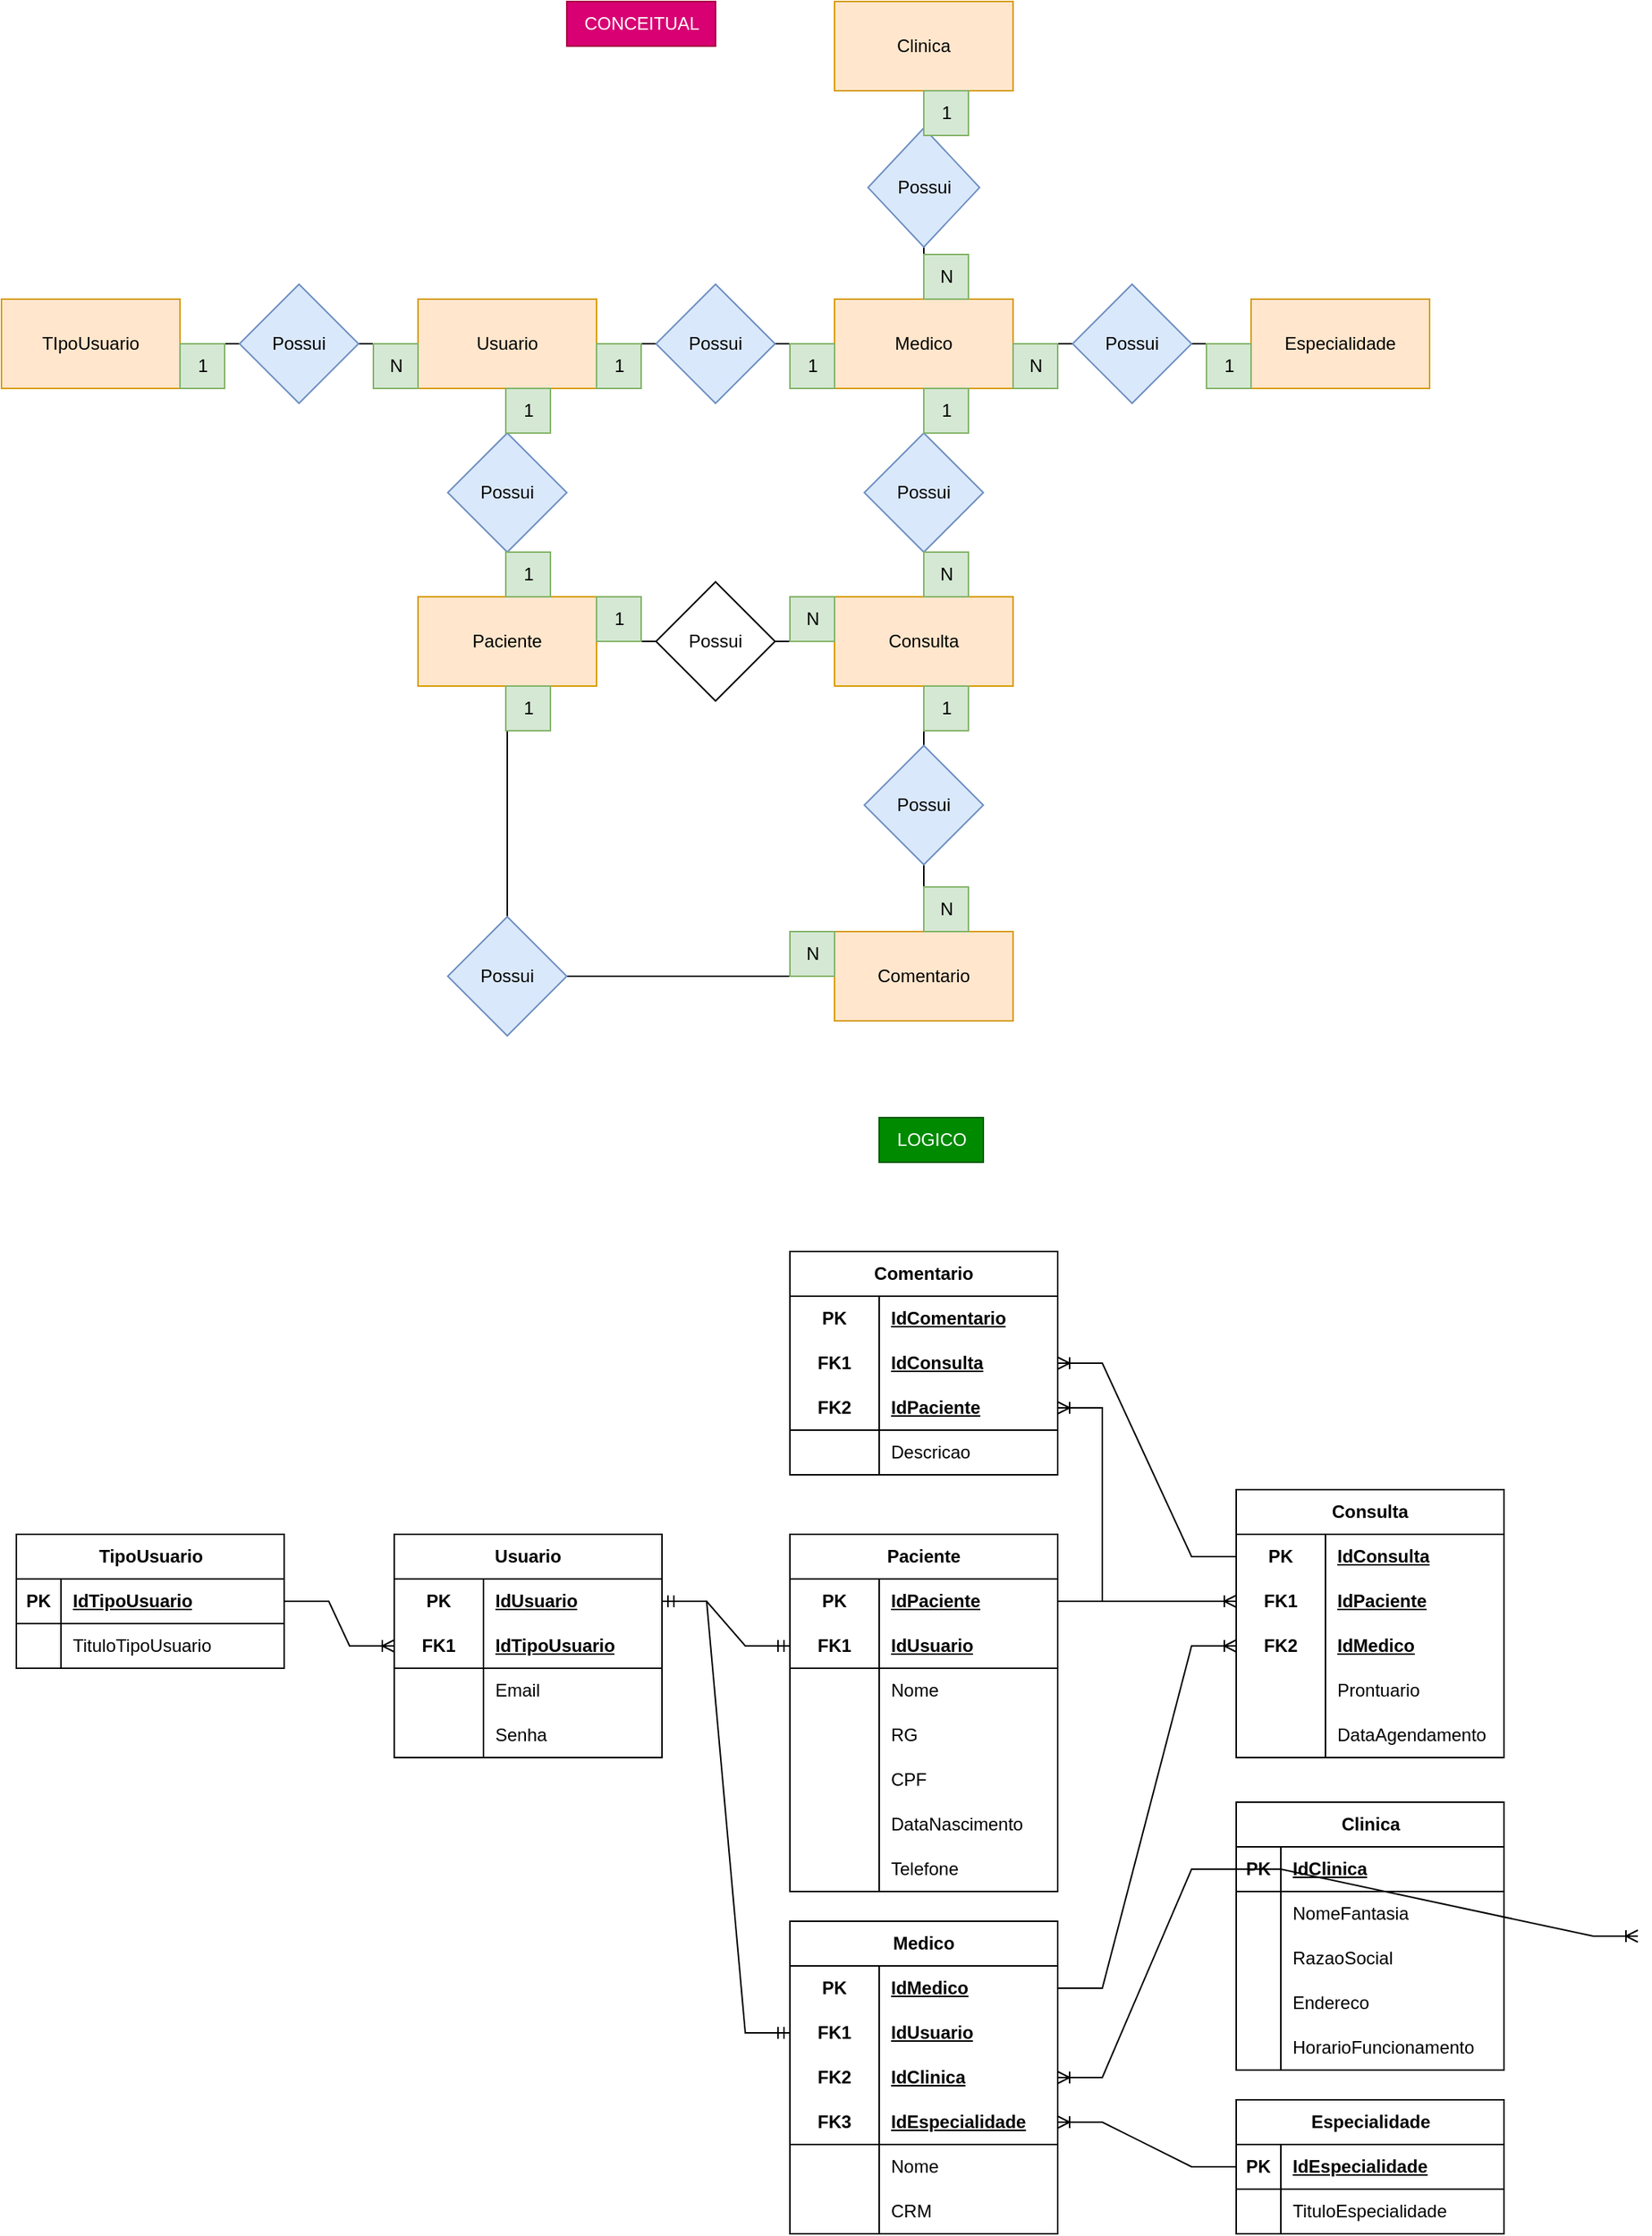<mxfile version="21.6.8" type="device">
  <diagram name="Página-1" id="iW3i21RvqbRqalGykNa-">
    <mxGraphModel dx="1500" dy="820" grid="1" gridSize="10" guides="1" tooltips="1" connect="1" arrows="1" fold="1" page="1" pageScale="1" pageWidth="827" pageHeight="1169" math="0" shadow="0">
      <root>
        <mxCell id="0" />
        <mxCell id="1" parent="0" />
        <mxCell id="Y1zdKVdJGM-TWeNkToEE-37" style="edgeStyle=orthogonalEdgeStyle;rounded=0;orthogonalLoop=1;jettySize=auto;html=1;entryX=0.5;entryY=1;entryDx=0;entryDy=0;endArrow=none;endFill=0;" edge="1" parent="1" source="xpjFF4e3kt1k_ubN1sNV-1" target="Y1zdKVdJGM-TWeNkToEE-33">
          <mxGeometry relative="1" as="geometry" />
        </mxCell>
        <mxCell id="xpjFF4e3kt1k_ubN1sNV-1" value="Comentario" style="rounded=0;whiteSpace=wrap;html=1;fillColor=#ffe6cc;strokeColor=#d79b00;" parent="1" vertex="1">
          <mxGeometry x="570" y="625" width="120" height="60" as="geometry" />
        </mxCell>
        <mxCell id="Y1zdKVdJGM-TWeNkToEE-45" style="edgeStyle=orthogonalEdgeStyle;rounded=0;orthogonalLoop=1;jettySize=auto;html=1;entryX=0.5;entryY=1;entryDx=0;entryDy=0;endArrow=none;endFill=0;" edge="1" parent="1" source="xpjFF4e3kt1k_ubN1sNV-4" target="Y1zdKVdJGM-TWeNkToEE-13">
          <mxGeometry relative="1" as="geometry" />
        </mxCell>
        <mxCell id="xpjFF4e3kt1k_ubN1sNV-4" value="Consulta" style="rounded=0;whiteSpace=wrap;html=1;fillColor=#ffe6cc;strokeColor=#d79b00;" parent="1" vertex="1">
          <mxGeometry x="570" y="400" width="120" height="60" as="geometry" />
        </mxCell>
        <mxCell id="xpjFF4e3kt1k_ubN1sNV-5" value="Especialidade" style="rounded=0;whiteSpace=wrap;html=1;fillColor=#ffe6cc;strokeColor=#d79b00;" parent="1" vertex="1">
          <mxGeometry x="850" y="200" width="120" height="60" as="geometry" />
        </mxCell>
        <mxCell id="xpjFF4e3kt1k_ubN1sNV-6" value="Clinica" style="rounded=0;whiteSpace=wrap;html=1;fillColor=#ffe6cc;strokeColor=#d79b00;" parent="1" vertex="1">
          <mxGeometry x="570" width="120" height="60" as="geometry" />
        </mxCell>
        <mxCell id="Y1zdKVdJGM-TWeNkToEE-40" style="edgeStyle=orthogonalEdgeStyle;rounded=0;orthogonalLoop=1;jettySize=auto;html=1;endArrow=none;endFill=0;" edge="1" parent="1" source="Y1zdKVdJGM-TWeNkToEE-1" target="Y1zdKVdJGM-TWeNkToEE-39">
          <mxGeometry relative="1" as="geometry" />
        </mxCell>
        <mxCell id="Y1zdKVdJGM-TWeNkToEE-1" value="Paciente" style="rounded=0;whiteSpace=wrap;html=1;fillColor=#ffe6cc;strokeColor=#d79b00;" vertex="1" parent="1">
          <mxGeometry x="290" y="400" width="120" height="60" as="geometry" />
        </mxCell>
        <mxCell id="Y1zdKVdJGM-TWeNkToEE-23" style="edgeStyle=orthogonalEdgeStyle;rounded=0;orthogonalLoop=1;jettySize=auto;html=1;entryX=0;entryY=0.5;entryDx=0;entryDy=0;endArrow=none;endFill=0;" edge="1" parent="1" source="Y1zdKVdJGM-TWeNkToEE-2" target="Y1zdKVdJGM-TWeNkToEE-14">
          <mxGeometry relative="1" as="geometry" />
        </mxCell>
        <mxCell id="Y1zdKVdJGM-TWeNkToEE-26" style="edgeStyle=orthogonalEdgeStyle;rounded=0;orthogonalLoop=1;jettySize=auto;html=1;endArrow=none;endFill=0;" edge="1" parent="1" source="Y1zdKVdJGM-TWeNkToEE-2" target="Y1zdKVdJGM-TWeNkToEE-13">
          <mxGeometry relative="1" as="geometry" />
        </mxCell>
        <mxCell id="Y1zdKVdJGM-TWeNkToEE-2" value="Medico" style="rounded=0;whiteSpace=wrap;html=1;fillColor=#ffe6cc;strokeColor=#d79b00;" vertex="1" parent="1">
          <mxGeometry x="570" y="200" width="120" height="60" as="geometry" />
        </mxCell>
        <mxCell id="Y1zdKVdJGM-TWeNkToEE-21" style="edgeStyle=orthogonalEdgeStyle;rounded=0;orthogonalLoop=1;jettySize=auto;html=1;entryX=0;entryY=0.5;entryDx=0;entryDy=0;endArrow=none;endFill=0;" edge="1" parent="1" source="Y1zdKVdJGM-TWeNkToEE-3" target="Y1zdKVdJGM-TWeNkToEE-5">
          <mxGeometry relative="1" as="geometry" />
        </mxCell>
        <mxCell id="Y1zdKVdJGM-TWeNkToEE-3" value="TIpoUsuario" style="rounded=0;whiteSpace=wrap;html=1;fillColor=#ffe6cc;strokeColor=#d79b00;" vertex="1" parent="1">
          <mxGeometry x="10" y="200" width="120" height="60" as="geometry" />
        </mxCell>
        <mxCell id="Y1zdKVdJGM-TWeNkToEE-16" style="edgeStyle=orthogonalEdgeStyle;rounded=0;orthogonalLoop=1;jettySize=auto;html=1;endArrow=none;endFill=0;" edge="1" parent="1" source="Y1zdKVdJGM-TWeNkToEE-4" target="Y1zdKVdJGM-TWeNkToEE-11">
          <mxGeometry relative="1" as="geometry" />
        </mxCell>
        <mxCell id="Y1zdKVdJGM-TWeNkToEE-17" style="edgeStyle=orthogonalEdgeStyle;rounded=0;orthogonalLoop=1;jettySize=auto;html=1;entryX=0;entryY=0.5;entryDx=0;entryDy=0;endArrow=none;endFill=0;" edge="1" parent="1" source="Y1zdKVdJGM-TWeNkToEE-4" target="Y1zdKVdJGM-TWeNkToEE-8">
          <mxGeometry relative="1" as="geometry" />
        </mxCell>
        <mxCell id="Y1zdKVdJGM-TWeNkToEE-18" style="edgeStyle=orthogonalEdgeStyle;rounded=0;orthogonalLoop=1;jettySize=auto;html=1;endArrow=none;endFill=0;" edge="1" parent="1" source="Y1zdKVdJGM-TWeNkToEE-4" target="Y1zdKVdJGM-TWeNkToEE-5">
          <mxGeometry relative="1" as="geometry" />
        </mxCell>
        <mxCell id="Y1zdKVdJGM-TWeNkToEE-4" value="Usuario" style="rounded=0;whiteSpace=wrap;html=1;fillColor=#ffe6cc;strokeColor=#d79b00;" vertex="1" parent="1">
          <mxGeometry x="290" y="200" width="120" height="60" as="geometry" />
        </mxCell>
        <mxCell id="Y1zdKVdJGM-TWeNkToEE-5" value="Possui" style="rhombus;whiteSpace=wrap;html=1;fillColor=#dae8fc;strokeColor=#6c8ebf;" vertex="1" parent="1">
          <mxGeometry x="170" y="190" width="80" height="80" as="geometry" />
        </mxCell>
        <mxCell id="Y1zdKVdJGM-TWeNkToEE-22" style="edgeStyle=orthogonalEdgeStyle;rounded=0;orthogonalLoop=1;jettySize=auto;html=1;endArrow=none;endFill=0;" edge="1" parent="1" source="Y1zdKVdJGM-TWeNkToEE-8" target="Y1zdKVdJGM-TWeNkToEE-2">
          <mxGeometry relative="1" as="geometry" />
        </mxCell>
        <mxCell id="Y1zdKVdJGM-TWeNkToEE-8" value="Possui" style="rhombus;whiteSpace=wrap;html=1;fillColor=#dae8fc;strokeColor=#6c8ebf;" vertex="1" parent="1">
          <mxGeometry x="450" y="190" width="80" height="80" as="geometry" />
        </mxCell>
        <mxCell id="Y1zdKVdJGM-TWeNkToEE-28" style="edgeStyle=orthogonalEdgeStyle;rounded=0;orthogonalLoop=1;jettySize=auto;html=1;entryX=0.5;entryY=0;entryDx=0;entryDy=0;endArrow=none;endFill=0;" edge="1" parent="1" source="Y1zdKVdJGM-TWeNkToEE-11" target="Y1zdKVdJGM-TWeNkToEE-1">
          <mxGeometry relative="1" as="geometry" />
        </mxCell>
        <mxCell id="Y1zdKVdJGM-TWeNkToEE-11" value="Possui" style="rhombus;whiteSpace=wrap;html=1;fillColor=#dae8fc;strokeColor=#6c8ebf;" vertex="1" parent="1">
          <mxGeometry x="310" y="290" width="80" height="80" as="geometry" />
        </mxCell>
        <mxCell id="Y1zdKVdJGM-TWeNkToEE-13" value="Possui" style="rhombus;whiteSpace=wrap;html=1;fillColor=#dae8fc;strokeColor=#6c8ebf;" vertex="1" parent="1">
          <mxGeometry x="590" y="290" width="80" height="80" as="geometry" />
        </mxCell>
        <mxCell id="Y1zdKVdJGM-TWeNkToEE-24" style="edgeStyle=orthogonalEdgeStyle;rounded=0;orthogonalLoop=1;jettySize=auto;html=1;endArrow=none;endFill=0;" edge="1" parent="1" source="Y1zdKVdJGM-TWeNkToEE-14" target="xpjFF4e3kt1k_ubN1sNV-5">
          <mxGeometry relative="1" as="geometry" />
        </mxCell>
        <mxCell id="Y1zdKVdJGM-TWeNkToEE-14" value="Possui" style="rhombus;whiteSpace=wrap;html=1;fillColor=#dae8fc;strokeColor=#6c8ebf;" vertex="1" parent="1">
          <mxGeometry x="730" y="190" width="80" height="80" as="geometry" />
        </mxCell>
        <mxCell id="Y1zdKVdJGM-TWeNkToEE-34" style="edgeStyle=orthogonalEdgeStyle;rounded=0;orthogonalLoop=1;jettySize=auto;html=1;entryX=0.5;entryY=1;entryDx=0;entryDy=0;endArrow=none;endFill=0;" edge="1" parent="1" source="Y1zdKVdJGM-TWeNkToEE-15" target="Y1zdKVdJGM-TWeNkToEE-1">
          <mxGeometry relative="1" as="geometry" />
        </mxCell>
        <mxCell id="Y1zdKVdJGM-TWeNkToEE-36" style="edgeStyle=orthogonalEdgeStyle;rounded=0;orthogonalLoop=1;jettySize=auto;html=1;entryX=0;entryY=0.5;entryDx=0;entryDy=0;endArrow=none;endFill=0;" edge="1" parent="1" source="Y1zdKVdJGM-TWeNkToEE-15" target="xpjFF4e3kt1k_ubN1sNV-1">
          <mxGeometry relative="1" as="geometry" />
        </mxCell>
        <mxCell id="Y1zdKVdJGM-TWeNkToEE-15" value="Possui" style="rhombus;whiteSpace=wrap;html=1;fillColor=#dae8fc;strokeColor=#6c8ebf;" vertex="1" parent="1">
          <mxGeometry x="310" y="615" width="80" height="80" as="geometry" />
        </mxCell>
        <mxCell id="Y1zdKVdJGM-TWeNkToEE-268" style="edgeStyle=orthogonalEdgeStyle;rounded=0;orthogonalLoop=1;jettySize=auto;html=1;entryX=0.5;entryY=1;entryDx=0;entryDy=0;endArrow=none;endFill=0;" edge="1" parent="1" source="Y1zdKVdJGM-TWeNkToEE-27" target="xpjFF4e3kt1k_ubN1sNV-6">
          <mxGeometry relative="1" as="geometry" />
        </mxCell>
        <mxCell id="Y1zdKVdJGM-TWeNkToEE-269" style="edgeStyle=orthogonalEdgeStyle;rounded=0;orthogonalLoop=1;jettySize=auto;html=1;entryX=0.5;entryY=0;entryDx=0;entryDy=0;endArrow=none;endFill=0;" edge="1" parent="1" source="Y1zdKVdJGM-TWeNkToEE-27" target="Y1zdKVdJGM-TWeNkToEE-2">
          <mxGeometry relative="1" as="geometry" />
        </mxCell>
        <mxCell id="Y1zdKVdJGM-TWeNkToEE-27" value="Possui" style="rhombus;whiteSpace=wrap;html=1;fillColor=#dae8fc;strokeColor=#6c8ebf;" vertex="1" parent="1">
          <mxGeometry x="592.5" y="85" width="75" height="80" as="geometry" />
        </mxCell>
        <mxCell id="Y1zdKVdJGM-TWeNkToEE-38" style="edgeStyle=orthogonalEdgeStyle;rounded=0;orthogonalLoop=1;jettySize=auto;html=1;endArrow=none;endFill=0;" edge="1" parent="1" source="Y1zdKVdJGM-TWeNkToEE-33" target="xpjFF4e3kt1k_ubN1sNV-4">
          <mxGeometry relative="1" as="geometry" />
        </mxCell>
        <mxCell id="Y1zdKVdJGM-TWeNkToEE-33" value="Possui" style="rhombus;whiteSpace=wrap;html=1;fillColor=#dae8fc;strokeColor=#6c8ebf;" vertex="1" parent="1">
          <mxGeometry x="590" y="500" width="80" height="80" as="geometry" />
        </mxCell>
        <mxCell id="Y1zdKVdJGM-TWeNkToEE-41" style="edgeStyle=orthogonalEdgeStyle;rounded=0;orthogonalLoop=1;jettySize=auto;html=1;entryX=0;entryY=0.5;entryDx=0;entryDy=0;endArrow=none;endFill=0;" edge="1" parent="1" source="Y1zdKVdJGM-TWeNkToEE-39" target="xpjFF4e3kt1k_ubN1sNV-4">
          <mxGeometry relative="1" as="geometry" />
        </mxCell>
        <mxCell id="Y1zdKVdJGM-TWeNkToEE-39" value="Possui" style="rhombus;whiteSpace=wrap;html=1;" vertex="1" parent="1">
          <mxGeometry x="450" y="390" width="80" height="80" as="geometry" />
        </mxCell>
        <mxCell id="Y1zdKVdJGM-TWeNkToEE-47" value="CONCEITUAL" style="text;html=1;align=center;verticalAlign=middle;resizable=0;points=[];autosize=1;strokeColor=#A50040;fillColor=#d80073;fontColor=#ffffff;" vertex="1" parent="1">
          <mxGeometry x="390" width="100" height="30" as="geometry" />
        </mxCell>
        <mxCell id="Y1zdKVdJGM-TWeNkToEE-48" value="N" style="text;html=1;align=center;verticalAlign=middle;resizable=0;points=[];autosize=1;strokeColor=#82b366;fillColor=#d5e8d4;" vertex="1" parent="1">
          <mxGeometry x="260" y="230" width="30" height="30" as="geometry" />
        </mxCell>
        <mxCell id="Y1zdKVdJGM-TWeNkToEE-49" value="1" style="text;html=1;align=center;verticalAlign=middle;resizable=0;points=[];autosize=1;strokeColor=#82b366;fillColor=#d5e8d4;" vertex="1" parent="1">
          <mxGeometry x="410" y="230" width="30" height="30" as="geometry" />
        </mxCell>
        <mxCell id="Y1zdKVdJGM-TWeNkToEE-50" value="1" style="text;html=1;align=center;verticalAlign=middle;resizable=0;points=[];autosize=1;strokeColor=#82b366;fillColor=#d5e8d4;" vertex="1" parent="1">
          <mxGeometry x="349" y="260" width="30" height="30" as="geometry" />
        </mxCell>
        <mxCell id="Y1zdKVdJGM-TWeNkToEE-51" value="1" style="text;html=1;align=center;verticalAlign=middle;resizable=0;points=[];autosize=1;strokeColor=#82b366;fillColor=#d5e8d4;" vertex="1" parent="1">
          <mxGeometry x="130" y="230" width="30" height="30" as="geometry" />
        </mxCell>
        <mxCell id="Y1zdKVdJGM-TWeNkToEE-52" value="1" style="text;html=1;align=center;verticalAlign=middle;resizable=0;points=[];autosize=1;strokeColor=#82b366;fillColor=#d5e8d4;" vertex="1" parent="1">
          <mxGeometry x="540" y="230" width="30" height="30" as="geometry" />
        </mxCell>
        <mxCell id="Y1zdKVdJGM-TWeNkToEE-53" value="1" style="text;html=1;align=center;verticalAlign=middle;resizable=0;points=[];autosize=1;strokeColor=#82b366;fillColor=#d5e8d4;" vertex="1" parent="1">
          <mxGeometry x="349" y="370" width="30" height="30" as="geometry" />
        </mxCell>
        <mxCell id="Y1zdKVdJGM-TWeNkToEE-54" value="N" style="text;html=1;align=center;verticalAlign=middle;resizable=0;points=[];autosize=1;strokeColor=#82b366;fillColor=#d5e8d4;" vertex="1" parent="1">
          <mxGeometry x="690" y="230" width="30" height="30" as="geometry" />
        </mxCell>
        <mxCell id="Y1zdKVdJGM-TWeNkToEE-55" value="1" style="text;html=1;align=center;verticalAlign=middle;resizable=0;points=[];autosize=1;strokeColor=#82b366;fillColor=#d5e8d4;" vertex="1" parent="1">
          <mxGeometry x="820" y="230" width="30" height="30" as="geometry" />
        </mxCell>
        <mxCell id="Y1zdKVdJGM-TWeNkToEE-56" value="1" style="text;html=1;align=center;verticalAlign=middle;resizable=0;points=[];autosize=1;strokeColor=#82b366;fillColor=#d5e8d4;" vertex="1" parent="1">
          <mxGeometry x="630" y="60" width="30" height="30" as="geometry" />
        </mxCell>
        <mxCell id="Y1zdKVdJGM-TWeNkToEE-57" value="N" style="text;html=1;align=center;verticalAlign=middle;resizable=0;points=[];autosize=1;strokeColor=#82b366;fillColor=#d5e8d4;" vertex="1" parent="1">
          <mxGeometry x="630" y="170" width="30" height="30" as="geometry" />
        </mxCell>
        <mxCell id="Y1zdKVdJGM-TWeNkToEE-58" value="N" style="text;html=1;align=center;verticalAlign=middle;resizable=0;points=[];autosize=1;strokeColor=#82b366;fillColor=#d5e8d4;" vertex="1" parent="1">
          <mxGeometry x="540" y="400" width="30" height="30" as="geometry" />
        </mxCell>
        <mxCell id="Y1zdKVdJGM-TWeNkToEE-60" value="1" style="text;html=1;align=center;verticalAlign=middle;resizable=0;points=[];autosize=1;strokeColor=#82b366;fillColor=#d5e8d4;" vertex="1" parent="1">
          <mxGeometry x="410" y="400" width="30" height="30" as="geometry" />
        </mxCell>
        <mxCell id="Y1zdKVdJGM-TWeNkToEE-61" value="1" style="text;html=1;align=center;verticalAlign=middle;resizable=0;points=[];autosize=1;strokeColor=#82b366;fillColor=#d5e8d4;" vertex="1" parent="1">
          <mxGeometry x="349" y="460" width="30" height="30" as="geometry" />
        </mxCell>
        <mxCell id="Y1zdKVdJGM-TWeNkToEE-62" value="N" style="text;html=1;align=center;verticalAlign=middle;resizable=0;points=[];autosize=1;strokeColor=#82b366;fillColor=#d5e8d4;" vertex="1" parent="1">
          <mxGeometry x="540" y="625" width="30" height="30" as="geometry" />
        </mxCell>
        <mxCell id="Y1zdKVdJGM-TWeNkToEE-63" value="1" style="text;html=1;align=center;verticalAlign=middle;resizable=0;points=[];autosize=1;strokeColor=#82b366;fillColor=#d5e8d4;" vertex="1" parent="1">
          <mxGeometry x="630" y="460" width="30" height="30" as="geometry" />
        </mxCell>
        <mxCell id="Y1zdKVdJGM-TWeNkToEE-64" value="N" style="text;html=1;align=center;verticalAlign=middle;resizable=0;points=[];autosize=1;strokeColor=#82b366;fillColor=#d5e8d4;" vertex="1" parent="1">
          <mxGeometry x="630" y="595" width="30" height="30" as="geometry" />
        </mxCell>
        <mxCell id="Y1zdKVdJGM-TWeNkToEE-65" value="LOGICO" style="text;html=1;align=center;verticalAlign=middle;resizable=0;points=[];autosize=1;strokeColor=#005700;fillColor=#008a00;fontColor=#ffffff;" vertex="1" parent="1">
          <mxGeometry x="600" y="750" width="70" height="30" as="geometry" />
        </mxCell>
        <mxCell id="Y1zdKVdJGM-TWeNkToEE-66" value="TipoUsuario" style="shape=table;startSize=30;container=1;collapsible=1;childLayout=tableLayout;fixedRows=1;rowLines=0;fontStyle=1;align=center;resizeLast=1;html=1;" vertex="1" parent="1">
          <mxGeometry x="20" y="1030" width="180" height="90" as="geometry" />
        </mxCell>
        <mxCell id="Y1zdKVdJGM-TWeNkToEE-67" value="" style="shape=tableRow;horizontal=0;startSize=0;swimlaneHead=0;swimlaneBody=0;fillColor=none;collapsible=0;dropTarget=0;points=[[0,0.5],[1,0.5]];portConstraint=eastwest;top=0;left=0;right=0;bottom=1;" vertex="1" parent="Y1zdKVdJGM-TWeNkToEE-66">
          <mxGeometry y="30" width="180" height="30" as="geometry" />
        </mxCell>
        <mxCell id="Y1zdKVdJGM-TWeNkToEE-68" value="PK" style="shape=partialRectangle;connectable=0;fillColor=none;top=0;left=0;bottom=0;right=0;fontStyle=1;overflow=hidden;whiteSpace=wrap;html=1;" vertex="1" parent="Y1zdKVdJGM-TWeNkToEE-67">
          <mxGeometry width="30" height="30" as="geometry">
            <mxRectangle width="30" height="30" as="alternateBounds" />
          </mxGeometry>
        </mxCell>
        <mxCell id="Y1zdKVdJGM-TWeNkToEE-69" value="IdTipoUsuario" style="shape=partialRectangle;connectable=0;fillColor=none;top=0;left=0;bottom=0;right=0;align=left;spacingLeft=6;fontStyle=5;overflow=hidden;whiteSpace=wrap;html=1;" vertex="1" parent="Y1zdKVdJGM-TWeNkToEE-67">
          <mxGeometry x="30" width="150" height="30" as="geometry">
            <mxRectangle width="150" height="30" as="alternateBounds" />
          </mxGeometry>
        </mxCell>
        <mxCell id="Y1zdKVdJGM-TWeNkToEE-70" value="" style="shape=tableRow;horizontal=0;startSize=0;swimlaneHead=0;swimlaneBody=0;fillColor=none;collapsible=0;dropTarget=0;points=[[0,0.5],[1,0.5]];portConstraint=eastwest;top=0;left=0;right=0;bottom=0;" vertex="1" parent="Y1zdKVdJGM-TWeNkToEE-66">
          <mxGeometry y="60" width="180" height="30" as="geometry" />
        </mxCell>
        <mxCell id="Y1zdKVdJGM-TWeNkToEE-71" value="" style="shape=partialRectangle;connectable=0;fillColor=none;top=0;left=0;bottom=0;right=0;editable=1;overflow=hidden;whiteSpace=wrap;html=1;" vertex="1" parent="Y1zdKVdJGM-TWeNkToEE-70">
          <mxGeometry width="30" height="30" as="geometry">
            <mxRectangle width="30" height="30" as="alternateBounds" />
          </mxGeometry>
        </mxCell>
        <mxCell id="Y1zdKVdJGM-TWeNkToEE-72" value="TituloTipoUsuario" style="shape=partialRectangle;connectable=0;fillColor=none;top=0;left=0;bottom=0;right=0;align=left;spacingLeft=6;overflow=hidden;whiteSpace=wrap;html=1;" vertex="1" parent="Y1zdKVdJGM-TWeNkToEE-70">
          <mxGeometry x="30" width="150" height="30" as="geometry">
            <mxRectangle width="150" height="30" as="alternateBounds" />
          </mxGeometry>
        </mxCell>
        <mxCell id="Y1zdKVdJGM-TWeNkToEE-80" value="Clinica" style="shape=table;startSize=30;container=1;collapsible=1;childLayout=tableLayout;fixedRows=1;rowLines=0;fontStyle=1;align=center;resizeLast=1;html=1;" vertex="1" parent="1">
          <mxGeometry x="840" y="1210" width="180" height="180" as="geometry" />
        </mxCell>
        <mxCell id="Y1zdKVdJGM-TWeNkToEE-81" value="" style="shape=tableRow;horizontal=0;startSize=0;swimlaneHead=0;swimlaneBody=0;fillColor=none;collapsible=0;dropTarget=0;points=[[0,0.5],[1,0.5]];portConstraint=eastwest;top=0;left=0;right=0;bottom=1;" vertex="1" parent="Y1zdKVdJGM-TWeNkToEE-80">
          <mxGeometry y="30" width="180" height="30" as="geometry" />
        </mxCell>
        <mxCell id="Y1zdKVdJGM-TWeNkToEE-82" value="PK" style="shape=partialRectangle;connectable=0;fillColor=none;top=0;left=0;bottom=0;right=0;fontStyle=1;overflow=hidden;whiteSpace=wrap;html=1;" vertex="1" parent="Y1zdKVdJGM-TWeNkToEE-81">
          <mxGeometry width="30" height="30" as="geometry">
            <mxRectangle width="30" height="30" as="alternateBounds" />
          </mxGeometry>
        </mxCell>
        <mxCell id="Y1zdKVdJGM-TWeNkToEE-83" value="IdClinica" style="shape=partialRectangle;connectable=0;fillColor=none;top=0;left=0;bottom=0;right=0;align=left;spacingLeft=6;fontStyle=5;overflow=hidden;whiteSpace=wrap;html=1;" vertex="1" parent="Y1zdKVdJGM-TWeNkToEE-81">
          <mxGeometry x="30" width="150" height="30" as="geometry">
            <mxRectangle width="150" height="30" as="alternateBounds" />
          </mxGeometry>
        </mxCell>
        <mxCell id="Y1zdKVdJGM-TWeNkToEE-84" value="" style="shape=tableRow;horizontal=0;startSize=0;swimlaneHead=0;swimlaneBody=0;fillColor=none;collapsible=0;dropTarget=0;points=[[0,0.5],[1,0.5]];portConstraint=eastwest;top=0;left=0;right=0;bottom=0;" vertex="1" parent="Y1zdKVdJGM-TWeNkToEE-80">
          <mxGeometry y="60" width="180" height="30" as="geometry" />
        </mxCell>
        <mxCell id="Y1zdKVdJGM-TWeNkToEE-85" value="" style="shape=partialRectangle;connectable=0;fillColor=none;top=0;left=0;bottom=0;right=0;editable=1;overflow=hidden;whiteSpace=wrap;html=1;" vertex="1" parent="Y1zdKVdJGM-TWeNkToEE-84">
          <mxGeometry width="30" height="30" as="geometry">
            <mxRectangle width="30" height="30" as="alternateBounds" />
          </mxGeometry>
        </mxCell>
        <mxCell id="Y1zdKVdJGM-TWeNkToEE-86" value="NomeFantasia" style="shape=partialRectangle;connectable=0;fillColor=none;top=0;left=0;bottom=0;right=0;align=left;spacingLeft=6;overflow=hidden;whiteSpace=wrap;html=1;" vertex="1" parent="Y1zdKVdJGM-TWeNkToEE-84">
          <mxGeometry x="30" width="150" height="30" as="geometry">
            <mxRectangle width="150" height="30" as="alternateBounds" />
          </mxGeometry>
        </mxCell>
        <mxCell id="Y1zdKVdJGM-TWeNkToEE-96" style="shape=tableRow;horizontal=0;startSize=0;swimlaneHead=0;swimlaneBody=0;fillColor=none;collapsible=0;dropTarget=0;points=[[0,0.5],[1,0.5]];portConstraint=eastwest;top=0;left=0;right=0;bottom=0;" vertex="1" parent="Y1zdKVdJGM-TWeNkToEE-80">
          <mxGeometry y="90" width="180" height="30" as="geometry" />
        </mxCell>
        <mxCell id="Y1zdKVdJGM-TWeNkToEE-97" style="shape=partialRectangle;connectable=0;fillColor=none;top=0;left=0;bottom=0;right=0;editable=1;overflow=hidden;whiteSpace=wrap;html=1;" vertex="1" parent="Y1zdKVdJGM-TWeNkToEE-96">
          <mxGeometry width="30" height="30" as="geometry">
            <mxRectangle width="30" height="30" as="alternateBounds" />
          </mxGeometry>
        </mxCell>
        <mxCell id="Y1zdKVdJGM-TWeNkToEE-98" value="RazaoSocial" style="shape=partialRectangle;connectable=0;fillColor=none;top=0;left=0;bottom=0;right=0;align=left;spacingLeft=6;overflow=hidden;whiteSpace=wrap;html=1;" vertex="1" parent="Y1zdKVdJGM-TWeNkToEE-96">
          <mxGeometry x="30" width="150" height="30" as="geometry">
            <mxRectangle width="150" height="30" as="alternateBounds" />
          </mxGeometry>
        </mxCell>
        <mxCell id="Y1zdKVdJGM-TWeNkToEE-93" style="shape=tableRow;horizontal=0;startSize=0;swimlaneHead=0;swimlaneBody=0;fillColor=none;collapsible=0;dropTarget=0;points=[[0,0.5],[1,0.5]];portConstraint=eastwest;top=0;left=0;right=0;bottom=0;" vertex="1" parent="Y1zdKVdJGM-TWeNkToEE-80">
          <mxGeometry y="120" width="180" height="30" as="geometry" />
        </mxCell>
        <mxCell id="Y1zdKVdJGM-TWeNkToEE-94" style="shape=partialRectangle;connectable=0;fillColor=none;top=0;left=0;bottom=0;right=0;editable=1;overflow=hidden;whiteSpace=wrap;html=1;" vertex="1" parent="Y1zdKVdJGM-TWeNkToEE-93">
          <mxGeometry width="30" height="30" as="geometry">
            <mxRectangle width="30" height="30" as="alternateBounds" />
          </mxGeometry>
        </mxCell>
        <mxCell id="Y1zdKVdJGM-TWeNkToEE-95" value="Endereco" style="shape=partialRectangle;connectable=0;fillColor=none;top=0;left=0;bottom=0;right=0;align=left;spacingLeft=6;overflow=hidden;whiteSpace=wrap;html=1;" vertex="1" parent="Y1zdKVdJGM-TWeNkToEE-93">
          <mxGeometry x="30" width="150" height="30" as="geometry">
            <mxRectangle width="150" height="30" as="alternateBounds" />
          </mxGeometry>
        </mxCell>
        <mxCell id="Y1zdKVdJGM-TWeNkToEE-90" style="shape=tableRow;horizontal=0;startSize=0;swimlaneHead=0;swimlaneBody=0;fillColor=none;collapsible=0;dropTarget=0;points=[[0,0.5],[1,0.5]];portConstraint=eastwest;top=0;left=0;right=0;bottom=0;" vertex="1" parent="Y1zdKVdJGM-TWeNkToEE-80">
          <mxGeometry y="150" width="180" height="30" as="geometry" />
        </mxCell>
        <mxCell id="Y1zdKVdJGM-TWeNkToEE-91" style="shape=partialRectangle;connectable=0;fillColor=none;top=0;left=0;bottom=0;right=0;editable=1;overflow=hidden;whiteSpace=wrap;html=1;" vertex="1" parent="Y1zdKVdJGM-TWeNkToEE-90">
          <mxGeometry width="30" height="30" as="geometry">
            <mxRectangle width="30" height="30" as="alternateBounds" />
          </mxGeometry>
        </mxCell>
        <mxCell id="Y1zdKVdJGM-TWeNkToEE-92" value="HorarioFuncionamento" style="shape=partialRectangle;connectable=0;fillColor=none;top=0;left=0;bottom=0;right=0;align=left;spacingLeft=6;overflow=hidden;whiteSpace=wrap;html=1;" vertex="1" parent="Y1zdKVdJGM-TWeNkToEE-90">
          <mxGeometry x="30" width="150" height="30" as="geometry">
            <mxRectangle width="150" height="30" as="alternateBounds" />
          </mxGeometry>
        </mxCell>
        <mxCell id="Y1zdKVdJGM-TWeNkToEE-106" value="Usuario" style="shape=table;startSize=30;container=1;collapsible=1;childLayout=tableLayout;fixedRows=1;rowLines=0;fontStyle=1;align=center;resizeLast=1;html=1;whiteSpace=wrap;" vertex="1" parent="1">
          <mxGeometry x="274" y="1030" width="180" height="150" as="geometry" />
        </mxCell>
        <mxCell id="Y1zdKVdJGM-TWeNkToEE-107" value="" style="shape=tableRow;horizontal=0;startSize=0;swimlaneHead=0;swimlaneBody=0;fillColor=none;collapsible=0;dropTarget=0;points=[[0,0.5],[1,0.5]];portConstraint=eastwest;top=0;left=0;right=0;bottom=0;html=1;" vertex="1" parent="Y1zdKVdJGM-TWeNkToEE-106">
          <mxGeometry y="30" width="180" height="30" as="geometry" />
        </mxCell>
        <mxCell id="Y1zdKVdJGM-TWeNkToEE-108" value="PK" style="shape=partialRectangle;connectable=0;fillColor=none;top=0;left=0;bottom=0;right=0;fontStyle=1;overflow=hidden;html=1;whiteSpace=wrap;" vertex="1" parent="Y1zdKVdJGM-TWeNkToEE-107">
          <mxGeometry width="60" height="30" as="geometry">
            <mxRectangle width="60" height="30" as="alternateBounds" />
          </mxGeometry>
        </mxCell>
        <mxCell id="Y1zdKVdJGM-TWeNkToEE-109" value="IdUsuario" style="shape=partialRectangle;connectable=0;fillColor=none;top=0;left=0;bottom=0;right=0;align=left;spacingLeft=6;fontStyle=5;overflow=hidden;html=1;whiteSpace=wrap;" vertex="1" parent="Y1zdKVdJGM-TWeNkToEE-107">
          <mxGeometry x="60" width="120" height="30" as="geometry">
            <mxRectangle width="120" height="30" as="alternateBounds" />
          </mxGeometry>
        </mxCell>
        <mxCell id="Y1zdKVdJGM-TWeNkToEE-110" value="" style="shape=tableRow;horizontal=0;startSize=0;swimlaneHead=0;swimlaneBody=0;fillColor=none;collapsible=0;dropTarget=0;points=[[0,0.5],[1,0.5]];portConstraint=eastwest;top=0;left=0;right=0;bottom=1;html=1;" vertex="1" parent="Y1zdKVdJGM-TWeNkToEE-106">
          <mxGeometry y="60" width="180" height="30" as="geometry" />
        </mxCell>
        <mxCell id="Y1zdKVdJGM-TWeNkToEE-111" value="FK1" style="shape=partialRectangle;connectable=0;fillColor=none;top=0;left=0;bottom=0;right=0;fontStyle=1;overflow=hidden;html=1;whiteSpace=wrap;" vertex="1" parent="Y1zdKVdJGM-TWeNkToEE-110">
          <mxGeometry width="60" height="30" as="geometry">
            <mxRectangle width="60" height="30" as="alternateBounds" />
          </mxGeometry>
        </mxCell>
        <mxCell id="Y1zdKVdJGM-TWeNkToEE-112" value="IdTipoUsuario" style="shape=partialRectangle;connectable=0;fillColor=none;top=0;left=0;bottom=0;right=0;align=left;spacingLeft=6;fontStyle=5;overflow=hidden;html=1;whiteSpace=wrap;" vertex="1" parent="Y1zdKVdJGM-TWeNkToEE-110">
          <mxGeometry x="60" width="120" height="30" as="geometry">
            <mxRectangle width="120" height="30" as="alternateBounds" />
          </mxGeometry>
        </mxCell>
        <mxCell id="Y1zdKVdJGM-TWeNkToEE-116" value="" style="shape=tableRow;horizontal=0;startSize=0;swimlaneHead=0;swimlaneBody=0;fillColor=none;collapsible=0;dropTarget=0;points=[[0,0.5],[1,0.5]];portConstraint=eastwest;top=0;left=0;right=0;bottom=0;html=1;" vertex="1" parent="Y1zdKVdJGM-TWeNkToEE-106">
          <mxGeometry y="90" width="180" height="30" as="geometry" />
        </mxCell>
        <mxCell id="Y1zdKVdJGM-TWeNkToEE-117" value="" style="shape=partialRectangle;connectable=0;fillColor=none;top=0;left=0;bottom=0;right=0;editable=1;overflow=hidden;html=1;whiteSpace=wrap;" vertex="1" parent="Y1zdKVdJGM-TWeNkToEE-116">
          <mxGeometry width="60" height="30" as="geometry">
            <mxRectangle width="60" height="30" as="alternateBounds" />
          </mxGeometry>
        </mxCell>
        <mxCell id="Y1zdKVdJGM-TWeNkToEE-118" value="Email" style="shape=partialRectangle;connectable=0;fillColor=none;top=0;left=0;bottom=0;right=0;align=left;spacingLeft=6;overflow=hidden;html=1;whiteSpace=wrap;" vertex="1" parent="Y1zdKVdJGM-TWeNkToEE-116">
          <mxGeometry x="60" width="120" height="30" as="geometry">
            <mxRectangle width="120" height="30" as="alternateBounds" />
          </mxGeometry>
        </mxCell>
        <mxCell id="Y1zdKVdJGM-TWeNkToEE-124" style="shape=tableRow;horizontal=0;startSize=0;swimlaneHead=0;swimlaneBody=0;fillColor=none;collapsible=0;dropTarget=0;points=[[0,0.5],[1,0.5]];portConstraint=eastwest;top=0;left=0;right=0;bottom=0;html=1;" vertex="1" parent="Y1zdKVdJGM-TWeNkToEE-106">
          <mxGeometry y="120" width="180" height="30" as="geometry" />
        </mxCell>
        <mxCell id="Y1zdKVdJGM-TWeNkToEE-125" style="shape=partialRectangle;connectable=0;fillColor=none;top=0;left=0;bottom=0;right=0;editable=1;overflow=hidden;html=1;whiteSpace=wrap;" vertex="1" parent="Y1zdKVdJGM-TWeNkToEE-124">
          <mxGeometry width="60" height="30" as="geometry">
            <mxRectangle width="60" height="30" as="alternateBounds" />
          </mxGeometry>
        </mxCell>
        <mxCell id="Y1zdKVdJGM-TWeNkToEE-126" value="Senha" style="shape=partialRectangle;connectable=0;fillColor=none;top=0;left=0;bottom=0;right=0;align=left;spacingLeft=6;overflow=hidden;html=1;whiteSpace=wrap;" vertex="1" parent="Y1zdKVdJGM-TWeNkToEE-124">
          <mxGeometry x="60" width="120" height="30" as="geometry">
            <mxRectangle width="120" height="30" as="alternateBounds" />
          </mxGeometry>
        </mxCell>
        <mxCell id="Y1zdKVdJGM-TWeNkToEE-120" value="N" style="text;html=1;align=center;verticalAlign=middle;resizable=0;points=[];autosize=1;strokeColor=#82b366;fillColor=#d5e8d4;" vertex="1" parent="1">
          <mxGeometry x="630" y="370" width="30" height="30" as="geometry" />
        </mxCell>
        <mxCell id="Y1zdKVdJGM-TWeNkToEE-123" value="1" style="text;html=1;align=center;verticalAlign=middle;resizable=0;points=[];autosize=1;strokeColor=#82b366;fillColor=#d5e8d4;" vertex="1" parent="1">
          <mxGeometry x="630" y="260" width="30" height="30" as="geometry" />
        </mxCell>
        <mxCell id="Y1zdKVdJGM-TWeNkToEE-166" value="Especialidade" style="shape=table;startSize=30;container=1;collapsible=1;childLayout=tableLayout;fixedRows=1;rowLines=0;fontStyle=1;align=center;resizeLast=1;html=1;" vertex="1" parent="1">
          <mxGeometry x="840" y="1410" width="180" height="90" as="geometry" />
        </mxCell>
        <mxCell id="Y1zdKVdJGM-TWeNkToEE-167" value="" style="shape=tableRow;horizontal=0;startSize=0;swimlaneHead=0;swimlaneBody=0;fillColor=none;collapsible=0;dropTarget=0;points=[[0,0.5],[1,0.5]];portConstraint=eastwest;top=0;left=0;right=0;bottom=1;" vertex="1" parent="Y1zdKVdJGM-TWeNkToEE-166">
          <mxGeometry y="30" width="180" height="30" as="geometry" />
        </mxCell>
        <mxCell id="Y1zdKVdJGM-TWeNkToEE-168" value="PK" style="shape=partialRectangle;connectable=0;fillColor=none;top=0;left=0;bottom=0;right=0;fontStyle=1;overflow=hidden;whiteSpace=wrap;html=1;" vertex="1" parent="Y1zdKVdJGM-TWeNkToEE-167">
          <mxGeometry width="30" height="30" as="geometry">
            <mxRectangle width="30" height="30" as="alternateBounds" />
          </mxGeometry>
        </mxCell>
        <mxCell id="Y1zdKVdJGM-TWeNkToEE-169" value="IdEspecialidade" style="shape=partialRectangle;connectable=0;fillColor=none;top=0;left=0;bottom=0;right=0;align=left;spacingLeft=6;fontStyle=5;overflow=hidden;whiteSpace=wrap;html=1;" vertex="1" parent="Y1zdKVdJGM-TWeNkToEE-167">
          <mxGeometry x="30" width="150" height="30" as="geometry">
            <mxRectangle width="150" height="30" as="alternateBounds" />
          </mxGeometry>
        </mxCell>
        <mxCell id="Y1zdKVdJGM-TWeNkToEE-170" value="" style="shape=tableRow;horizontal=0;startSize=0;swimlaneHead=0;swimlaneBody=0;fillColor=none;collapsible=0;dropTarget=0;points=[[0,0.5],[1,0.5]];portConstraint=eastwest;top=0;left=0;right=0;bottom=0;" vertex="1" parent="Y1zdKVdJGM-TWeNkToEE-166">
          <mxGeometry y="60" width="180" height="30" as="geometry" />
        </mxCell>
        <mxCell id="Y1zdKVdJGM-TWeNkToEE-171" value="" style="shape=partialRectangle;connectable=0;fillColor=none;top=0;left=0;bottom=0;right=0;editable=1;overflow=hidden;whiteSpace=wrap;html=1;" vertex="1" parent="Y1zdKVdJGM-TWeNkToEE-170">
          <mxGeometry width="30" height="30" as="geometry">
            <mxRectangle width="30" height="30" as="alternateBounds" />
          </mxGeometry>
        </mxCell>
        <mxCell id="Y1zdKVdJGM-TWeNkToEE-172" value="TituloEspecialidade" style="shape=partialRectangle;connectable=0;fillColor=none;top=0;left=0;bottom=0;right=0;align=left;spacingLeft=6;overflow=hidden;whiteSpace=wrap;html=1;" vertex="1" parent="Y1zdKVdJGM-TWeNkToEE-170">
          <mxGeometry x="30" width="150" height="30" as="geometry">
            <mxRectangle width="150" height="30" as="alternateBounds" />
          </mxGeometry>
        </mxCell>
        <mxCell id="Y1zdKVdJGM-TWeNkToEE-173" value="Paciente" style="shape=table;startSize=30;container=1;collapsible=1;childLayout=tableLayout;fixedRows=1;rowLines=0;fontStyle=1;align=center;resizeLast=1;html=1;whiteSpace=wrap;" vertex="1" parent="1">
          <mxGeometry x="540" y="1030" width="180" height="240" as="geometry" />
        </mxCell>
        <mxCell id="Y1zdKVdJGM-TWeNkToEE-174" value="" style="shape=tableRow;horizontal=0;startSize=0;swimlaneHead=0;swimlaneBody=0;fillColor=none;collapsible=0;dropTarget=0;points=[[0,0.5],[1,0.5]];portConstraint=eastwest;top=0;left=0;right=0;bottom=0;html=1;" vertex="1" parent="Y1zdKVdJGM-TWeNkToEE-173">
          <mxGeometry y="30" width="180" height="30" as="geometry" />
        </mxCell>
        <mxCell id="Y1zdKVdJGM-TWeNkToEE-175" value="PK" style="shape=partialRectangle;connectable=0;fillColor=none;top=0;left=0;bottom=0;right=0;fontStyle=1;overflow=hidden;html=1;whiteSpace=wrap;" vertex="1" parent="Y1zdKVdJGM-TWeNkToEE-174">
          <mxGeometry width="60" height="30" as="geometry">
            <mxRectangle width="60" height="30" as="alternateBounds" />
          </mxGeometry>
        </mxCell>
        <mxCell id="Y1zdKVdJGM-TWeNkToEE-176" value="IdPaciente" style="shape=partialRectangle;connectable=0;fillColor=none;top=0;left=0;bottom=0;right=0;align=left;spacingLeft=6;fontStyle=5;overflow=hidden;html=1;whiteSpace=wrap;" vertex="1" parent="Y1zdKVdJGM-TWeNkToEE-174">
          <mxGeometry x="60" width="120" height="30" as="geometry">
            <mxRectangle width="120" height="30" as="alternateBounds" />
          </mxGeometry>
        </mxCell>
        <mxCell id="Y1zdKVdJGM-TWeNkToEE-177" value="" style="shape=tableRow;horizontal=0;startSize=0;swimlaneHead=0;swimlaneBody=0;fillColor=none;collapsible=0;dropTarget=0;points=[[0,0.5],[1,0.5]];portConstraint=eastwest;top=0;left=0;right=0;bottom=1;html=1;" vertex="1" parent="Y1zdKVdJGM-TWeNkToEE-173">
          <mxGeometry y="60" width="180" height="30" as="geometry" />
        </mxCell>
        <mxCell id="Y1zdKVdJGM-TWeNkToEE-178" value="FK1" style="shape=partialRectangle;connectable=0;fillColor=none;top=0;left=0;bottom=0;right=0;fontStyle=1;overflow=hidden;html=1;whiteSpace=wrap;" vertex="1" parent="Y1zdKVdJGM-TWeNkToEE-177">
          <mxGeometry width="60" height="30" as="geometry">
            <mxRectangle width="60" height="30" as="alternateBounds" />
          </mxGeometry>
        </mxCell>
        <mxCell id="Y1zdKVdJGM-TWeNkToEE-179" value="IdUsuario" style="shape=partialRectangle;connectable=0;fillColor=none;top=0;left=0;bottom=0;right=0;align=left;spacingLeft=6;fontStyle=5;overflow=hidden;html=1;whiteSpace=wrap;" vertex="1" parent="Y1zdKVdJGM-TWeNkToEE-177">
          <mxGeometry x="60" width="120" height="30" as="geometry">
            <mxRectangle width="120" height="30" as="alternateBounds" />
          </mxGeometry>
        </mxCell>
        <mxCell id="Y1zdKVdJGM-TWeNkToEE-180" value="" style="shape=tableRow;horizontal=0;startSize=0;swimlaneHead=0;swimlaneBody=0;fillColor=none;collapsible=0;dropTarget=0;points=[[0,0.5],[1,0.5]];portConstraint=eastwest;top=0;left=0;right=0;bottom=0;html=1;" vertex="1" parent="Y1zdKVdJGM-TWeNkToEE-173">
          <mxGeometry y="90" width="180" height="30" as="geometry" />
        </mxCell>
        <mxCell id="Y1zdKVdJGM-TWeNkToEE-181" value="" style="shape=partialRectangle;connectable=0;fillColor=none;top=0;left=0;bottom=0;right=0;editable=1;overflow=hidden;html=1;whiteSpace=wrap;" vertex="1" parent="Y1zdKVdJGM-TWeNkToEE-180">
          <mxGeometry width="60" height="30" as="geometry">
            <mxRectangle width="60" height="30" as="alternateBounds" />
          </mxGeometry>
        </mxCell>
        <mxCell id="Y1zdKVdJGM-TWeNkToEE-182" value="Nome" style="shape=partialRectangle;connectable=0;fillColor=none;top=0;left=0;bottom=0;right=0;align=left;spacingLeft=6;overflow=hidden;html=1;whiteSpace=wrap;" vertex="1" parent="Y1zdKVdJGM-TWeNkToEE-180">
          <mxGeometry x="60" width="120" height="30" as="geometry">
            <mxRectangle width="120" height="30" as="alternateBounds" />
          </mxGeometry>
        </mxCell>
        <mxCell id="Y1zdKVdJGM-TWeNkToEE-286" style="shape=tableRow;horizontal=0;startSize=0;swimlaneHead=0;swimlaneBody=0;fillColor=none;collapsible=0;dropTarget=0;points=[[0,0.5],[1,0.5]];portConstraint=eastwest;top=0;left=0;right=0;bottom=0;html=1;" vertex="1" parent="Y1zdKVdJGM-TWeNkToEE-173">
          <mxGeometry y="120" width="180" height="30" as="geometry" />
        </mxCell>
        <mxCell id="Y1zdKVdJGM-TWeNkToEE-287" style="shape=partialRectangle;connectable=0;fillColor=none;top=0;left=0;bottom=0;right=0;editable=1;overflow=hidden;html=1;whiteSpace=wrap;" vertex="1" parent="Y1zdKVdJGM-TWeNkToEE-286">
          <mxGeometry width="60" height="30" as="geometry">
            <mxRectangle width="60" height="30" as="alternateBounds" />
          </mxGeometry>
        </mxCell>
        <mxCell id="Y1zdKVdJGM-TWeNkToEE-288" value="RG" style="shape=partialRectangle;connectable=0;fillColor=none;top=0;left=0;bottom=0;right=0;align=left;spacingLeft=6;overflow=hidden;html=1;whiteSpace=wrap;" vertex="1" parent="Y1zdKVdJGM-TWeNkToEE-286">
          <mxGeometry x="60" width="120" height="30" as="geometry">
            <mxRectangle width="120" height="30" as="alternateBounds" />
          </mxGeometry>
        </mxCell>
        <mxCell id="Y1zdKVdJGM-TWeNkToEE-183" value="" style="shape=tableRow;horizontal=0;startSize=0;swimlaneHead=0;swimlaneBody=0;fillColor=none;collapsible=0;dropTarget=0;points=[[0,0.5],[1,0.5]];portConstraint=eastwest;top=0;left=0;right=0;bottom=0;html=1;" vertex="1" parent="Y1zdKVdJGM-TWeNkToEE-173">
          <mxGeometry y="150" width="180" height="30" as="geometry" />
        </mxCell>
        <mxCell id="Y1zdKVdJGM-TWeNkToEE-184" value="" style="shape=partialRectangle;connectable=0;fillColor=none;top=0;left=0;bottom=0;right=0;editable=1;overflow=hidden;html=1;whiteSpace=wrap;" vertex="1" parent="Y1zdKVdJGM-TWeNkToEE-183">
          <mxGeometry width="60" height="30" as="geometry">
            <mxRectangle width="60" height="30" as="alternateBounds" />
          </mxGeometry>
        </mxCell>
        <mxCell id="Y1zdKVdJGM-TWeNkToEE-185" value="CPF" style="shape=partialRectangle;connectable=0;fillColor=none;top=0;left=0;bottom=0;right=0;align=left;spacingLeft=6;overflow=hidden;html=1;whiteSpace=wrap;" vertex="1" parent="Y1zdKVdJGM-TWeNkToEE-183">
          <mxGeometry x="60" width="120" height="30" as="geometry">
            <mxRectangle width="120" height="30" as="alternateBounds" />
          </mxGeometry>
        </mxCell>
        <mxCell id="Y1zdKVdJGM-TWeNkToEE-277" style="shape=tableRow;horizontal=0;startSize=0;swimlaneHead=0;swimlaneBody=0;fillColor=none;collapsible=0;dropTarget=0;points=[[0,0.5],[1,0.5]];portConstraint=eastwest;top=0;left=0;right=0;bottom=0;html=1;" vertex="1" parent="Y1zdKVdJGM-TWeNkToEE-173">
          <mxGeometry y="180" width="180" height="30" as="geometry" />
        </mxCell>
        <mxCell id="Y1zdKVdJGM-TWeNkToEE-278" style="shape=partialRectangle;connectable=0;fillColor=none;top=0;left=0;bottom=0;right=0;editable=1;overflow=hidden;html=1;whiteSpace=wrap;" vertex="1" parent="Y1zdKVdJGM-TWeNkToEE-277">
          <mxGeometry width="60" height="30" as="geometry">
            <mxRectangle width="60" height="30" as="alternateBounds" />
          </mxGeometry>
        </mxCell>
        <mxCell id="Y1zdKVdJGM-TWeNkToEE-279" value="DataNascimento" style="shape=partialRectangle;connectable=0;fillColor=none;top=0;left=0;bottom=0;right=0;align=left;spacingLeft=6;overflow=hidden;html=1;whiteSpace=wrap;" vertex="1" parent="Y1zdKVdJGM-TWeNkToEE-277">
          <mxGeometry x="60" width="120" height="30" as="geometry">
            <mxRectangle width="120" height="30" as="alternateBounds" />
          </mxGeometry>
        </mxCell>
        <mxCell id="Y1zdKVdJGM-TWeNkToEE-280" style="shape=tableRow;horizontal=0;startSize=0;swimlaneHead=0;swimlaneBody=0;fillColor=none;collapsible=0;dropTarget=0;points=[[0,0.5],[1,0.5]];portConstraint=eastwest;top=0;left=0;right=0;bottom=0;html=1;" vertex="1" parent="Y1zdKVdJGM-TWeNkToEE-173">
          <mxGeometry y="210" width="180" height="30" as="geometry" />
        </mxCell>
        <mxCell id="Y1zdKVdJGM-TWeNkToEE-281" style="shape=partialRectangle;connectable=0;fillColor=none;top=0;left=0;bottom=0;right=0;editable=1;overflow=hidden;html=1;whiteSpace=wrap;" vertex="1" parent="Y1zdKVdJGM-TWeNkToEE-280">
          <mxGeometry width="60" height="30" as="geometry">
            <mxRectangle width="60" height="30" as="alternateBounds" />
          </mxGeometry>
        </mxCell>
        <mxCell id="Y1zdKVdJGM-TWeNkToEE-282" value="Telefone" style="shape=partialRectangle;connectable=0;fillColor=none;top=0;left=0;bottom=0;right=0;align=left;spacingLeft=6;overflow=hidden;html=1;whiteSpace=wrap;" vertex="1" parent="Y1zdKVdJGM-TWeNkToEE-280">
          <mxGeometry x="60" width="120" height="30" as="geometry">
            <mxRectangle width="120" height="30" as="alternateBounds" />
          </mxGeometry>
        </mxCell>
        <mxCell id="Y1zdKVdJGM-TWeNkToEE-189" value="Medico" style="shape=table;startSize=30;container=1;collapsible=1;childLayout=tableLayout;fixedRows=1;rowLines=0;fontStyle=1;align=center;resizeLast=1;html=1;whiteSpace=wrap;" vertex="1" parent="1">
          <mxGeometry x="540" y="1290" width="180" height="210" as="geometry" />
        </mxCell>
        <mxCell id="Y1zdKVdJGM-TWeNkToEE-190" value="" style="shape=tableRow;horizontal=0;startSize=0;swimlaneHead=0;swimlaneBody=0;fillColor=none;collapsible=0;dropTarget=0;points=[[0,0.5],[1,0.5]];portConstraint=eastwest;top=0;left=0;right=0;bottom=0;html=1;" vertex="1" parent="Y1zdKVdJGM-TWeNkToEE-189">
          <mxGeometry y="30" width="180" height="30" as="geometry" />
        </mxCell>
        <mxCell id="Y1zdKVdJGM-TWeNkToEE-191" value="PK" style="shape=partialRectangle;connectable=0;fillColor=none;top=0;left=0;bottom=0;right=0;fontStyle=1;overflow=hidden;html=1;whiteSpace=wrap;" vertex="1" parent="Y1zdKVdJGM-TWeNkToEE-190">
          <mxGeometry width="60" height="30" as="geometry">
            <mxRectangle width="60" height="30" as="alternateBounds" />
          </mxGeometry>
        </mxCell>
        <mxCell id="Y1zdKVdJGM-TWeNkToEE-192" value="IdMedico" style="shape=partialRectangle;connectable=0;fillColor=none;top=0;left=0;bottom=0;right=0;align=left;spacingLeft=6;fontStyle=5;overflow=hidden;html=1;whiteSpace=wrap;" vertex="1" parent="Y1zdKVdJGM-TWeNkToEE-190">
          <mxGeometry x="60" width="120" height="30" as="geometry">
            <mxRectangle width="120" height="30" as="alternateBounds" />
          </mxGeometry>
        </mxCell>
        <mxCell id="Y1zdKVdJGM-TWeNkToEE-205" style="shape=tableRow;horizontal=0;startSize=0;swimlaneHead=0;swimlaneBody=0;fillColor=none;collapsible=0;dropTarget=0;points=[[0,0.5],[1,0.5]];portConstraint=eastwest;top=0;left=0;right=0;bottom=0;html=1;" vertex="1" parent="Y1zdKVdJGM-TWeNkToEE-189">
          <mxGeometry y="60" width="180" height="30" as="geometry" />
        </mxCell>
        <mxCell id="Y1zdKVdJGM-TWeNkToEE-206" value="FK1" style="shape=partialRectangle;connectable=0;fillColor=none;top=0;left=0;bottom=0;right=0;fontStyle=1;overflow=hidden;html=1;whiteSpace=wrap;" vertex="1" parent="Y1zdKVdJGM-TWeNkToEE-205">
          <mxGeometry width="60" height="30" as="geometry">
            <mxRectangle width="60" height="30" as="alternateBounds" />
          </mxGeometry>
        </mxCell>
        <mxCell id="Y1zdKVdJGM-TWeNkToEE-207" value="IdUsuario" style="shape=partialRectangle;connectable=0;fillColor=none;top=0;left=0;bottom=0;right=0;align=left;spacingLeft=6;fontStyle=5;overflow=hidden;html=1;whiteSpace=wrap;" vertex="1" parent="Y1zdKVdJGM-TWeNkToEE-205">
          <mxGeometry x="60" width="120" height="30" as="geometry">
            <mxRectangle width="120" height="30" as="alternateBounds" />
          </mxGeometry>
        </mxCell>
        <mxCell id="Y1zdKVdJGM-TWeNkToEE-270" style="shape=tableRow;horizontal=0;startSize=0;swimlaneHead=0;swimlaneBody=0;fillColor=none;collapsible=0;dropTarget=0;points=[[0,0.5],[1,0.5]];portConstraint=eastwest;top=0;left=0;right=0;bottom=0;html=1;" vertex="1" parent="Y1zdKVdJGM-TWeNkToEE-189">
          <mxGeometry y="90" width="180" height="30" as="geometry" />
        </mxCell>
        <mxCell id="Y1zdKVdJGM-TWeNkToEE-271" value="FK2" style="shape=partialRectangle;connectable=0;fillColor=none;top=0;left=0;bottom=0;right=0;fontStyle=1;overflow=hidden;html=1;whiteSpace=wrap;" vertex="1" parent="Y1zdKVdJGM-TWeNkToEE-270">
          <mxGeometry width="60" height="30" as="geometry">
            <mxRectangle width="60" height="30" as="alternateBounds" />
          </mxGeometry>
        </mxCell>
        <mxCell id="Y1zdKVdJGM-TWeNkToEE-272" value="IdClinica" style="shape=partialRectangle;connectable=0;fillColor=none;top=0;left=0;bottom=0;right=0;align=left;spacingLeft=6;fontStyle=5;overflow=hidden;html=1;whiteSpace=wrap;" vertex="1" parent="Y1zdKVdJGM-TWeNkToEE-270">
          <mxGeometry x="60" width="120" height="30" as="geometry">
            <mxRectangle width="120" height="30" as="alternateBounds" />
          </mxGeometry>
        </mxCell>
        <mxCell id="Y1zdKVdJGM-TWeNkToEE-193" value="" style="shape=tableRow;horizontal=0;startSize=0;swimlaneHead=0;swimlaneBody=0;fillColor=none;collapsible=0;dropTarget=0;points=[[0,0.5],[1,0.5]];portConstraint=eastwest;top=0;left=0;right=0;bottom=1;html=1;" vertex="1" parent="Y1zdKVdJGM-TWeNkToEE-189">
          <mxGeometry y="120" width="180" height="30" as="geometry" />
        </mxCell>
        <mxCell id="Y1zdKVdJGM-TWeNkToEE-194" value="FK3" style="shape=partialRectangle;connectable=0;fillColor=none;top=0;left=0;bottom=0;right=0;fontStyle=1;overflow=hidden;html=1;whiteSpace=wrap;" vertex="1" parent="Y1zdKVdJGM-TWeNkToEE-193">
          <mxGeometry width="60" height="30" as="geometry">
            <mxRectangle width="60" height="30" as="alternateBounds" />
          </mxGeometry>
        </mxCell>
        <mxCell id="Y1zdKVdJGM-TWeNkToEE-195" value="IdEspecialidade" style="shape=partialRectangle;connectable=0;fillColor=none;top=0;left=0;bottom=0;right=0;align=left;spacingLeft=6;fontStyle=5;overflow=hidden;html=1;whiteSpace=wrap;" vertex="1" parent="Y1zdKVdJGM-TWeNkToEE-193">
          <mxGeometry x="60" width="120" height="30" as="geometry">
            <mxRectangle width="120" height="30" as="alternateBounds" />
          </mxGeometry>
        </mxCell>
        <mxCell id="Y1zdKVdJGM-TWeNkToEE-196" value="" style="shape=tableRow;horizontal=0;startSize=0;swimlaneHead=0;swimlaneBody=0;fillColor=none;collapsible=0;dropTarget=0;points=[[0,0.5],[1,0.5]];portConstraint=eastwest;top=0;left=0;right=0;bottom=0;html=1;" vertex="1" parent="Y1zdKVdJGM-TWeNkToEE-189">
          <mxGeometry y="150" width="180" height="30" as="geometry" />
        </mxCell>
        <mxCell id="Y1zdKVdJGM-TWeNkToEE-197" value="" style="shape=partialRectangle;connectable=0;fillColor=none;top=0;left=0;bottom=0;right=0;editable=1;overflow=hidden;html=1;whiteSpace=wrap;" vertex="1" parent="Y1zdKVdJGM-TWeNkToEE-196">
          <mxGeometry width="60" height="30" as="geometry">
            <mxRectangle width="60" height="30" as="alternateBounds" />
          </mxGeometry>
        </mxCell>
        <mxCell id="Y1zdKVdJGM-TWeNkToEE-198" value="Nome" style="shape=partialRectangle;connectable=0;fillColor=none;top=0;left=0;bottom=0;right=0;align=left;spacingLeft=6;overflow=hidden;html=1;whiteSpace=wrap;" vertex="1" parent="Y1zdKVdJGM-TWeNkToEE-196">
          <mxGeometry x="60" width="120" height="30" as="geometry">
            <mxRectangle width="120" height="30" as="alternateBounds" />
          </mxGeometry>
        </mxCell>
        <mxCell id="Y1zdKVdJGM-TWeNkToEE-289" style="shape=tableRow;horizontal=0;startSize=0;swimlaneHead=0;swimlaneBody=0;fillColor=none;collapsible=0;dropTarget=0;points=[[0,0.5],[1,0.5]];portConstraint=eastwest;top=0;left=0;right=0;bottom=0;html=1;" vertex="1" parent="Y1zdKVdJGM-TWeNkToEE-189">
          <mxGeometry y="180" width="180" height="30" as="geometry" />
        </mxCell>
        <mxCell id="Y1zdKVdJGM-TWeNkToEE-290" style="shape=partialRectangle;connectable=0;fillColor=none;top=0;left=0;bottom=0;right=0;editable=1;overflow=hidden;html=1;whiteSpace=wrap;" vertex="1" parent="Y1zdKVdJGM-TWeNkToEE-289">
          <mxGeometry width="60" height="30" as="geometry">
            <mxRectangle width="60" height="30" as="alternateBounds" />
          </mxGeometry>
        </mxCell>
        <mxCell id="Y1zdKVdJGM-TWeNkToEE-291" value="CRM" style="shape=partialRectangle;connectable=0;fillColor=none;top=0;left=0;bottom=0;right=0;align=left;spacingLeft=6;overflow=hidden;html=1;whiteSpace=wrap;" vertex="1" parent="Y1zdKVdJGM-TWeNkToEE-289">
          <mxGeometry x="60" width="120" height="30" as="geometry">
            <mxRectangle width="120" height="30" as="alternateBounds" />
          </mxGeometry>
        </mxCell>
        <mxCell id="Y1zdKVdJGM-TWeNkToEE-208" value="Consulta" style="shape=table;startSize=30;container=1;collapsible=1;childLayout=tableLayout;fixedRows=1;rowLines=0;fontStyle=1;align=center;resizeLast=1;html=1;whiteSpace=wrap;" vertex="1" parent="1">
          <mxGeometry x="840" y="1000" width="180" height="180" as="geometry" />
        </mxCell>
        <mxCell id="Y1zdKVdJGM-TWeNkToEE-209" value="" style="shape=tableRow;horizontal=0;startSize=0;swimlaneHead=0;swimlaneBody=0;fillColor=none;collapsible=0;dropTarget=0;points=[[0,0.5],[1,0.5]];portConstraint=eastwest;top=0;left=0;right=0;bottom=0;html=1;" vertex="1" parent="Y1zdKVdJGM-TWeNkToEE-208">
          <mxGeometry y="30" width="180" height="30" as="geometry" />
        </mxCell>
        <mxCell id="Y1zdKVdJGM-TWeNkToEE-210" value="PK" style="shape=partialRectangle;connectable=0;fillColor=none;top=0;left=0;bottom=0;right=0;fontStyle=1;overflow=hidden;html=1;whiteSpace=wrap;" vertex="1" parent="Y1zdKVdJGM-TWeNkToEE-209">
          <mxGeometry width="60" height="30" as="geometry">
            <mxRectangle width="60" height="30" as="alternateBounds" />
          </mxGeometry>
        </mxCell>
        <mxCell id="Y1zdKVdJGM-TWeNkToEE-211" value="IdConsulta" style="shape=partialRectangle;connectable=0;fillColor=none;top=0;left=0;bottom=0;right=0;align=left;spacingLeft=6;fontStyle=5;overflow=hidden;html=1;whiteSpace=wrap;" vertex="1" parent="Y1zdKVdJGM-TWeNkToEE-209">
          <mxGeometry x="60" width="120" height="30" as="geometry">
            <mxRectangle width="120" height="30" as="alternateBounds" />
          </mxGeometry>
        </mxCell>
        <mxCell id="Y1zdKVdJGM-TWeNkToEE-212" style="shape=tableRow;horizontal=0;startSize=0;swimlaneHead=0;swimlaneBody=0;fillColor=none;collapsible=0;dropTarget=0;points=[[0,0.5],[1,0.5]];portConstraint=eastwest;top=0;left=0;right=0;bottom=0;html=1;" vertex="1" parent="Y1zdKVdJGM-TWeNkToEE-208">
          <mxGeometry y="60" width="180" height="30" as="geometry" />
        </mxCell>
        <mxCell id="Y1zdKVdJGM-TWeNkToEE-213" value="FK1" style="shape=partialRectangle;connectable=0;fillColor=none;top=0;left=0;bottom=0;right=0;fontStyle=1;overflow=hidden;html=1;whiteSpace=wrap;" vertex="1" parent="Y1zdKVdJGM-TWeNkToEE-212">
          <mxGeometry width="60" height="30" as="geometry">
            <mxRectangle width="60" height="30" as="alternateBounds" />
          </mxGeometry>
        </mxCell>
        <mxCell id="Y1zdKVdJGM-TWeNkToEE-214" value="IdPaciente" style="shape=partialRectangle;connectable=0;fillColor=none;top=0;left=0;bottom=0;right=0;align=left;spacingLeft=6;fontStyle=5;overflow=hidden;html=1;whiteSpace=wrap;" vertex="1" parent="Y1zdKVdJGM-TWeNkToEE-212">
          <mxGeometry x="60" width="120" height="30" as="geometry">
            <mxRectangle width="120" height="30" as="alternateBounds" />
          </mxGeometry>
        </mxCell>
        <mxCell id="Y1zdKVdJGM-TWeNkToEE-221" style="shape=tableRow;horizontal=0;startSize=0;swimlaneHead=0;swimlaneBody=0;fillColor=none;collapsible=0;dropTarget=0;points=[[0,0.5],[1,0.5]];portConstraint=eastwest;top=0;left=0;right=0;bottom=0;html=1;" vertex="1" parent="Y1zdKVdJGM-TWeNkToEE-208">
          <mxGeometry y="90" width="180" height="30" as="geometry" />
        </mxCell>
        <mxCell id="Y1zdKVdJGM-TWeNkToEE-222" value="FK2" style="shape=partialRectangle;connectable=0;fillColor=none;top=0;left=0;bottom=0;right=0;fontStyle=1;overflow=hidden;html=1;whiteSpace=wrap;" vertex="1" parent="Y1zdKVdJGM-TWeNkToEE-221">
          <mxGeometry width="60" height="30" as="geometry">
            <mxRectangle width="60" height="30" as="alternateBounds" />
          </mxGeometry>
        </mxCell>
        <mxCell id="Y1zdKVdJGM-TWeNkToEE-223" value="IdMedico" style="shape=partialRectangle;connectable=0;fillColor=none;top=0;left=0;bottom=0;right=0;align=left;spacingLeft=6;fontStyle=5;overflow=hidden;html=1;whiteSpace=wrap;" vertex="1" parent="Y1zdKVdJGM-TWeNkToEE-221">
          <mxGeometry x="60" width="120" height="30" as="geometry">
            <mxRectangle width="120" height="30" as="alternateBounds" />
          </mxGeometry>
        </mxCell>
        <mxCell id="Y1zdKVdJGM-TWeNkToEE-218" value="" style="shape=tableRow;horizontal=0;startSize=0;swimlaneHead=0;swimlaneBody=0;fillColor=none;collapsible=0;dropTarget=0;points=[[0,0.5],[1,0.5]];portConstraint=eastwest;top=0;left=0;right=0;bottom=0;html=1;" vertex="1" parent="Y1zdKVdJGM-TWeNkToEE-208">
          <mxGeometry y="120" width="180" height="30" as="geometry" />
        </mxCell>
        <mxCell id="Y1zdKVdJGM-TWeNkToEE-219" value="" style="shape=partialRectangle;connectable=0;fillColor=none;top=0;left=0;bottom=0;right=0;editable=1;overflow=hidden;html=1;whiteSpace=wrap;" vertex="1" parent="Y1zdKVdJGM-TWeNkToEE-218">
          <mxGeometry width="60" height="30" as="geometry">
            <mxRectangle width="60" height="30" as="alternateBounds" />
          </mxGeometry>
        </mxCell>
        <mxCell id="Y1zdKVdJGM-TWeNkToEE-220" value="Prontuario" style="shape=partialRectangle;connectable=0;fillColor=none;top=0;left=0;bottom=0;right=0;align=left;spacingLeft=6;overflow=hidden;html=1;whiteSpace=wrap;" vertex="1" parent="Y1zdKVdJGM-TWeNkToEE-218">
          <mxGeometry x="60" width="120" height="30" as="geometry">
            <mxRectangle width="120" height="30" as="alternateBounds" />
          </mxGeometry>
        </mxCell>
        <mxCell id="Y1zdKVdJGM-TWeNkToEE-274" style="shape=tableRow;horizontal=0;startSize=0;swimlaneHead=0;swimlaneBody=0;fillColor=none;collapsible=0;dropTarget=0;points=[[0,0.5],[1,0.5]];portConstraint=eastwest;top=0;left=0;right=0;bottom=0;html=1;" vertex="1" parent="Y1zdKVdJGM-TWeNkToEE-208">
          <mxGeometry y="150" width="180" height="30" as="geometry" />
        </mxCell>
        <mxCell id="Y1zdKVdJGM-TWeNkToEE-275" style="shape=partialRectangle;connectable=0;fillColor=none;top=0;left=0;bottom=0;right=0;editable=1;overflow=hidden;html=1;whiteSpace=wrap;" vertex="1" parent="Y1zdKVdJGM-TWeNkToEE-274">
          <mxGeometry width="60" height="30" as="geometry">
            <mxRectangle width="60" height="30" as="alternateBounds" />
          </mxGeometry>
        </mxCell>
        <mxCell id="Y1zdKVdJGM-TWeNkToEE-276" value="DataAgendamento" style="shape=partialRectangle;connectable=0;fillColor=none;top=0;left=0;bottom=0;right=0;align=left;spacingLeft=6;overflow=hidden;html=1;whiteSpace=wrap;" vertex="1" parent="Y1zdKVdJGM-TWeNkToEE-274">
          <mxGeometry x="60" width="120" height="30" as="geometry">
            <mxRectangle width="120" height="30" as="alternateBounds" />
          </mxGeometry>
        </mxCell>
        <mxCell id="Y1zdKVdJGM-TWeNkToEE-224" value="Comentario" style="shape=table;startSize=30;container=1;collapsible=1;childLayout=tableLayout;fixedRows=1;rowLines=0;fontStyle=1;align=center;resizeLast=1;html=1;whiteSpace=wrap;" vertex="1" parent="1">
          <mxGeometry x="540" y="840" width="180" height="150" as="geometry" />
        </mxCell>
        <mxCell id="Y1zdKVdJGM-TWeNkToEE-225" value="" style="shape=tableRow;horizontal=0;startSize=0;swimlaneHead=0;swimlaneBody=0;fillColor=none;collapsible=0;dropTarget=0;points=[[0,0.5],[1,0.5]];portConstraint=eastwest;top=0;left=0;right=0;bottom=0;html=1;" vertex="1" parent="Y1zdKVdJGM-TWeNkToEE-224">
          <mxGeometry y="30" width="180" height="30" as="geometry" />
        </mxCell>
        <mxCell id="Y1zdKVdJGM-TWeNkToEE-226" value="PK" style="shape=partialRectangle;connectable=0;fillColor=none;top=0;left=0;bottom=0;right=0;fontStyle=1;overflow=hidden;html=1;whiteSpace=wrap;" vertex="1" parent="Y1zdKVdJGM-TWeNkToEE-225">
          <mxGeometry width="60" height="30" as="geometry">
            <mxRectangle width="60" height="30" as="alternateBounds" />
          </mxGeometry>
        </mxCell>
        <mxCell id="Y1zdKVdJGM-TWeNkToEE-227" value="IdComentario" style="shape=partialRectangle;connectable=0;fillColor=none;top=0;left=0;bottom=0;right=0;align=left;spacingLeft=6;fontStyle=5;overflow=hidden;html=1;whiteSpace=wrap;" vertex="1" parent="Y1zdKVdJGM-TWeNkToEE-225">
          <mxGeometry x="60" width="120" height="30" as="geometry">
            <mxRectangle width="120" height="30" as="alternateBounds" />
          </mxGeometry>
        </mxCell>
        <mxCell id="Y1zdKVdJGM-TWeNkToEE-228" style="shape=tableRow;horizontal=0;startSize=0;swimlaneHead=0;swimlaneBody=0;fillColor=none;collapsible=0;dropTarget=0;points=[[0,0.5],[1,0.5]];portConstraint=eastwest;top=0;left=0;right=0;bottom=0;html=1;" vertex="1" parent="Y1zdKVdJGM-TWeNkToEE-224">
          <mxGeometry y="60" width="180" height="30" as="geometry" />
        </mxCell>
        <mxCell id="Y1zdKVdJGM-TWeNkToEE-229" value="FK1" style="shape=partialRectangle;connectable=0;fillColor=none;top=0;left=0;bottom=0;right=0;fontStyle=1;overflow=hidden;html=1;whiteSpace=wrap;" vertex="1" parent="Y1zdKVdJGM-TWeNkToEE-228">
          <mxGeometry width="60" height="30" as="geometry">
            <mxRectangle width="60" height="30" as="alternateBounds" />
          </mxGeometry>
        </mxCell>
        <mxCell id="Y1zdKVdJGM-TWeNkToEE-230" value="IdConsulta" style="shape=partialRectangle;connectable=0;fillColor=none;top=0;left=0;bottom=0;right=0;align=left;spacingLeft=6;fontStyle=5;overflow=hidden;html=1;whiteSpace=wrap;" vertex="1" parent="Y1zdKVdJGM-TWeNkToEE-228">
          <mxGeometry x="60" width="120" height="30" as="geometry">
            <mxRectangle width="120" height="30" as="alternateBounds" />
          </mxGeometry>
        </mxCell>
        <mxCell id="Y1zdKVdJGM-TWeNkToEE-231" value="" style="shape=tableRow;horizontal=0;startSize=0;swimlaneHead=0;swimlaneBody=0;fillColor=none;collapsible=0;dropTarget=0;points=[[0,0.5],[1,0.5]];portConstraint=eastwest;top=0;left=0;right=0;bottom=1;html=1;" vertex="1" parent="Y1zdKVdJGM-TWeNkToEE-224">
          <mxGeometry y="90" width="180" height="30" as="geometry" />
        </mxCell>
        <mxCell id="Y1zdKVdJGM-TWeNkToEE-232" value="FK2" style="shape=partialRectangle;connectable=0;fillColor=none;top=0;left=0;bottom=0;right=0;fontStyle=1;overflow=hidden;html=1;whiteSpace=wrap;" vertex="1" parent="Y1zdKVdJGM-TWeNkToEE-231">
          <mxGeometry width="60" height="30" as="geometry">
            <mxRectangle width="60" height="30" as="alternateBounds" />
          </mxGeometry>
        </mxCell>
        <mxCell id="Y1zdKVdJGM-TWeNkToEE-233" value="IdPaciente" style="shape=partialRectangle;connectable=0;fillColor=none;top=0;left=0;bottom=0;right=0;align=left;spacingLeft=6;fontStyle=5;overflow=hidden;html=1;whiteSpace=wrap;" vertex="1" parent="Y1zdKVdJGM-TWeNkToEE-231">
          <mxGeometry x="60" width="120" height="30" as="geometry">
            <mxRectangle width="120" height="30" as="alternateBounds" />
          </mxGeometry>
        </mxCell>
        <mxCell id="Y1zdKVdJGM-TWeNkToEE-234" value="" style="shape=tableRow;horizontal=0;startSize=0;swimlaneHead=0;swimlaneBody=0;fillColor=none;collapsible=0;dropTarget=0;points=[[0,0.5],[1,0.5]];portConstraint=eastwest;top=0;left=0;right=0;bottom=0;html=1;" vertex="1" parent="Y1zdKVdJGM-TWeNkToEE-224">
          <mxGeometry y="120" width="180" height="30" as="geometry" />
        </mxCell>
        <mxCell id="Y1zdKVdJGM-TWeNkToEE-235" value="" style="shape=partialRectangle;connectable=0;fillColor=none;top=0;left=0;bottom=0;right=0;editable=1;overflow=hidden;html=1;whiteSpace=wrap;" vertex="1" parent="Y1zdKVdJGM-TWeNkToEE-234">
          <mxGeometry width="60" height="30" as="geometry">
            <mxRectangle width="60" height="30" as="alternateBounds" />
          </mxGeometry>
        </mxCell>
        <mxCell id="Y1zdKVdJGM-TWeNkToEE-236" value="Descricao" style="shape=partialRectangle;connectable=0;fillColor=none;top=0;left=0;bottom=0;right=0;align=left;spacingLeft=6;overflow=hidden;html=1;whiteSpace=wrap;" vertex="1" parent="Y1zdKVdJGM-TWeNkToEE-234">
          <mxGeometry x="60" width="120" height="30" as="geometry">
            <mxRectangle width="120" height="30" as="alternateBounds" />
          </mxGeometry>
        </mxCell>
        <mxCell id="Y1zdKVdJGM-TWeNkToEE-238" value="" style="edgeStyle=entityRelationEdgeStyle;fontSize=12;html=1;endArrow=ERoneToMany;rounded=0;exitX=1;exitY=0.5;exitDx=0;exitDy=0;entryX=0;entryY=0.5;entryDx=0;entryDy=0;" edge="1" parent="1" source="Y1zdKVdJGM-TWeNkToEE-67" target="Y1zdKVdJGM-TWeNkToEE-110">
          <mxGeometry width="100" height="100" relative="1" as="geometry">
            <mxPoint x="690" y="1440" as="sourcePoint" />
            <mxPoint x="790" y="1340" as="targetPoint" />
          </mxGeometry>
        </mxCell>
        <mxCell id="Y1zdKVdJGM-TWeNkToEE-262" value="" style="edgeStyle=entityRelationEdgeStyle;fontSize=12;html=1;endArrow=ERoneToMany;rounded=0;exitX=0;exitY=0.5;exitDx=0;exitDy=0;entryX=1;entryY=0.5;entryDx=0;entryDy=0;" edge="1" parent="1" source="Y1zdKVdJGM-TWeNkToEE-167" target="Y1zdKVdJGM-TWeNkToEE-193">
          <mxGeometry width="100" height="100" relative="1" as="geometry">
            <mxPoint x="750" y="1160" as="sourcePoint" />
            <mxPoint x="836" y="1190" as="targetPoint" />
          </mxGeometry>
        </mxCell>
        <mxCell id="Y1zdKVdJGM-TWeNkToEE-263" value="" style="edgeStyle=entityRelationEdgeStyle;fontSize=12;html=1;endArrow=ERoneToMany;rounded=0;exitX=1;exitY=0.5;exitDx=0;exitDy=0;entryX=0;entryY=0.5;entryDx=0;entryDy=0;" edge="1" parent="1" target="Y1zdKVdJGM-TWeNkToEE-212">
          <mxGeometry width="100" height="100" relative="1" as="geometry">
            <mxPoint x="720" y="1075" as="sourcePoint" />
            <mxPoint x="806" y="1105" as="targetPoint" />
          </mxGeometry>
        </mxCell>
        <mxCell id="Y1zdKVdJGM-TWeNkToEE-264" value="" style="edgeStyle=entityRelationEdgeStyle;fontSize=12;html=1;endArrow=ERoneToMany;rounded=0;exitX=1;exitY=0.5;exitDx=0;exitDy=0;entryX=0;entryY=0.5;entryDx=0;entryDy=0;" edge="1" parent="1" source="Y1zdKVdJGM-TWeNkToEE-190" target="Y1zdKVdJGM-TWeNkToEE-221">
          <mxGeometry width="100" height="100" relative="1" as="geometry">
            <mxPoint x="750" y="1200" as="sourcePoint" />
            <mxPoint x="810" y="1132.5" as="targetPoint" />
          </mxGeometry>
        </mxCell>
        <mxCell id="Y1zdKVdJGM-TWeNkToEE-265" value="" style="edgeStyle=entityRelationEdgeStyle;fontSize=12;html=1;endArrow=ERoneToMany;rounded=0;exitX=0;exitY=0.5;exitDx=0;exitDy=0;entryX=1;entryY=0.5;entryDx=0;entryDy=0;" edge="1" parent="1" source="Y1zdKVdJGM-TWeNkToEE-81" target="Y1zdKVdJGM-TWeNkToEE-215">
          <mxGeometry width="100" height="100" relative="1" as="geometry">
            <mxPoint x="1020" y="1270" as="sourcePoint" />
            <mxPoint x="1110" y="1300" as="targetPoint" />
          </mxGeometry>
        </mxCell>
        <mxCell id="Y1zdKVdJGM-TWeNkToEE-266" value="" style="edgeStyle=entityRelationEdgeStyle;fontSize=12;html=1;endArrow=ERoneToMany;rounded=0;exitX=1;exitY=0.5;exitDx=0;exitDy=0;entryX=1;entryY=0.5;entryDx=0;entryDy=0;" edge="1" parent="1" source="Y1zdKVdJGM-TWeNkToEE-174" target="Y1zdKVdJGM-TWeNkToEE-231">
          <mxGeometry width="100" height="100" relative="1" as="geometry">
            <mxPoint x="750" y="900" as="sourcePoint" />
            <mxPoint x="900" y="930" as="targetPoint" />
          </mxGeometry>
        </mxCell>
        <mxCell id="Y1zdKVdJGM-TWeNkToEE-267" value="" style="edgeStyle=entityRelationEdgeStyle;fontSize=12;html=1;endArrow=ERoneToMany;rounded=0;exitX=0;exitY=0.5;exitDx=0;exitDy=0;entryX=1;entryY=0.5;entryDx=0;entryDy=0;" edge="1" parent="1" source="Y1zdKVdJGM-TWeNkToEE-209" target="Y1zdKVdJGM-TWeNkToEE-228">
          <mxGeometry width="100" height="100" relative="1" as="geometry">
            <mxPoint x="970" y="980.0" as="sourcePoint" />
            <mxPoint x="880" y="850" as="targetPoint" />
          </mxGeometry>
        </mxCell>
        <mxCell id="Y1zdKVdJGM-TWeNkToEE-273" value="" style="edgeStyle=entityRelationEdgeStyle;fontSize=12;html=1;endArrow=ERoneToMany;rounded=0;exitX=0;exitY=0.5;exitDx=0;exitDy=0;entryX=1;entryY=0.5;entryDx=0;entryDy=0;" edge="1" parent="1" source="Y1zdKVdJGM-TWeNkToEE-81" target="Y1zdKVdJGM-TWeNkToEE-270">
          <mxGeometry width="100" height="100" relative="1" as="geometry">
            <mxPoint x="1110" y="1372.5" as="sourcePoint" />
            <mxPoint x="1200" y="1210" as="targetPoint" />
          </mxGeometry>
        </mxCell>
        <mxCell id="Y1zdKVdJGM-TWeNkToEE-292" value="" style="edgeStyle=entityRelationEdgeStyle;fontSize=12;html=1;endArrow=ERmandOne;startArrow=ERmandOne;rounded=0;exitX=1;exitY=0.5;exitDx=0;exitDy=0;entryX=0;entryY=0.5;entryDx=0;entryDy=0;" edge="1" parent="1" source="Y1zdKVdJGM-TWeNkToEE-107" target="Y1zdKVdJGM-TWeNkToEE-177">
          <mxGeometry width="100" height="100" relative="1" as="geometry">
            <mxPoint x="580" y="1270" as="sourcePoint" />
            <mxPoint x="680" y="1170" as="targetPoint" />
          </mxGeometry>
        </mxCell>
        <mxCell id="Y1zdKVdJGM-TWeNkToEE-293" value="" style="edgeStyle=entityRelationEdgeStyle;fontSize=12;html=1;endArrow=ERmandOne;startArrow=ERmandOne;rounded=0;exitX=1;exitY=0.5;exitDx=0;exitDy=0;entryX=0;entryY=0.5;entryDx=0;entryDy=0;" edge="1" parent="1" source="Y1zdKVdJGM-TWeNkToEE-107" target="Y1zdKVdJGM-TWeNkToEE-205">
          <mxGeometry width="100" height="100" relative="1" as="geometry">
            <mxPoint x="400" y="1280" as="sourcePoint" />
            <mxPoint x="440" y="1440" as="targetPoint" />
          </mxGeometry>
        </mxCell>
      </root>
    </mxGraphModel>
  </diagram>
</mxfile>
